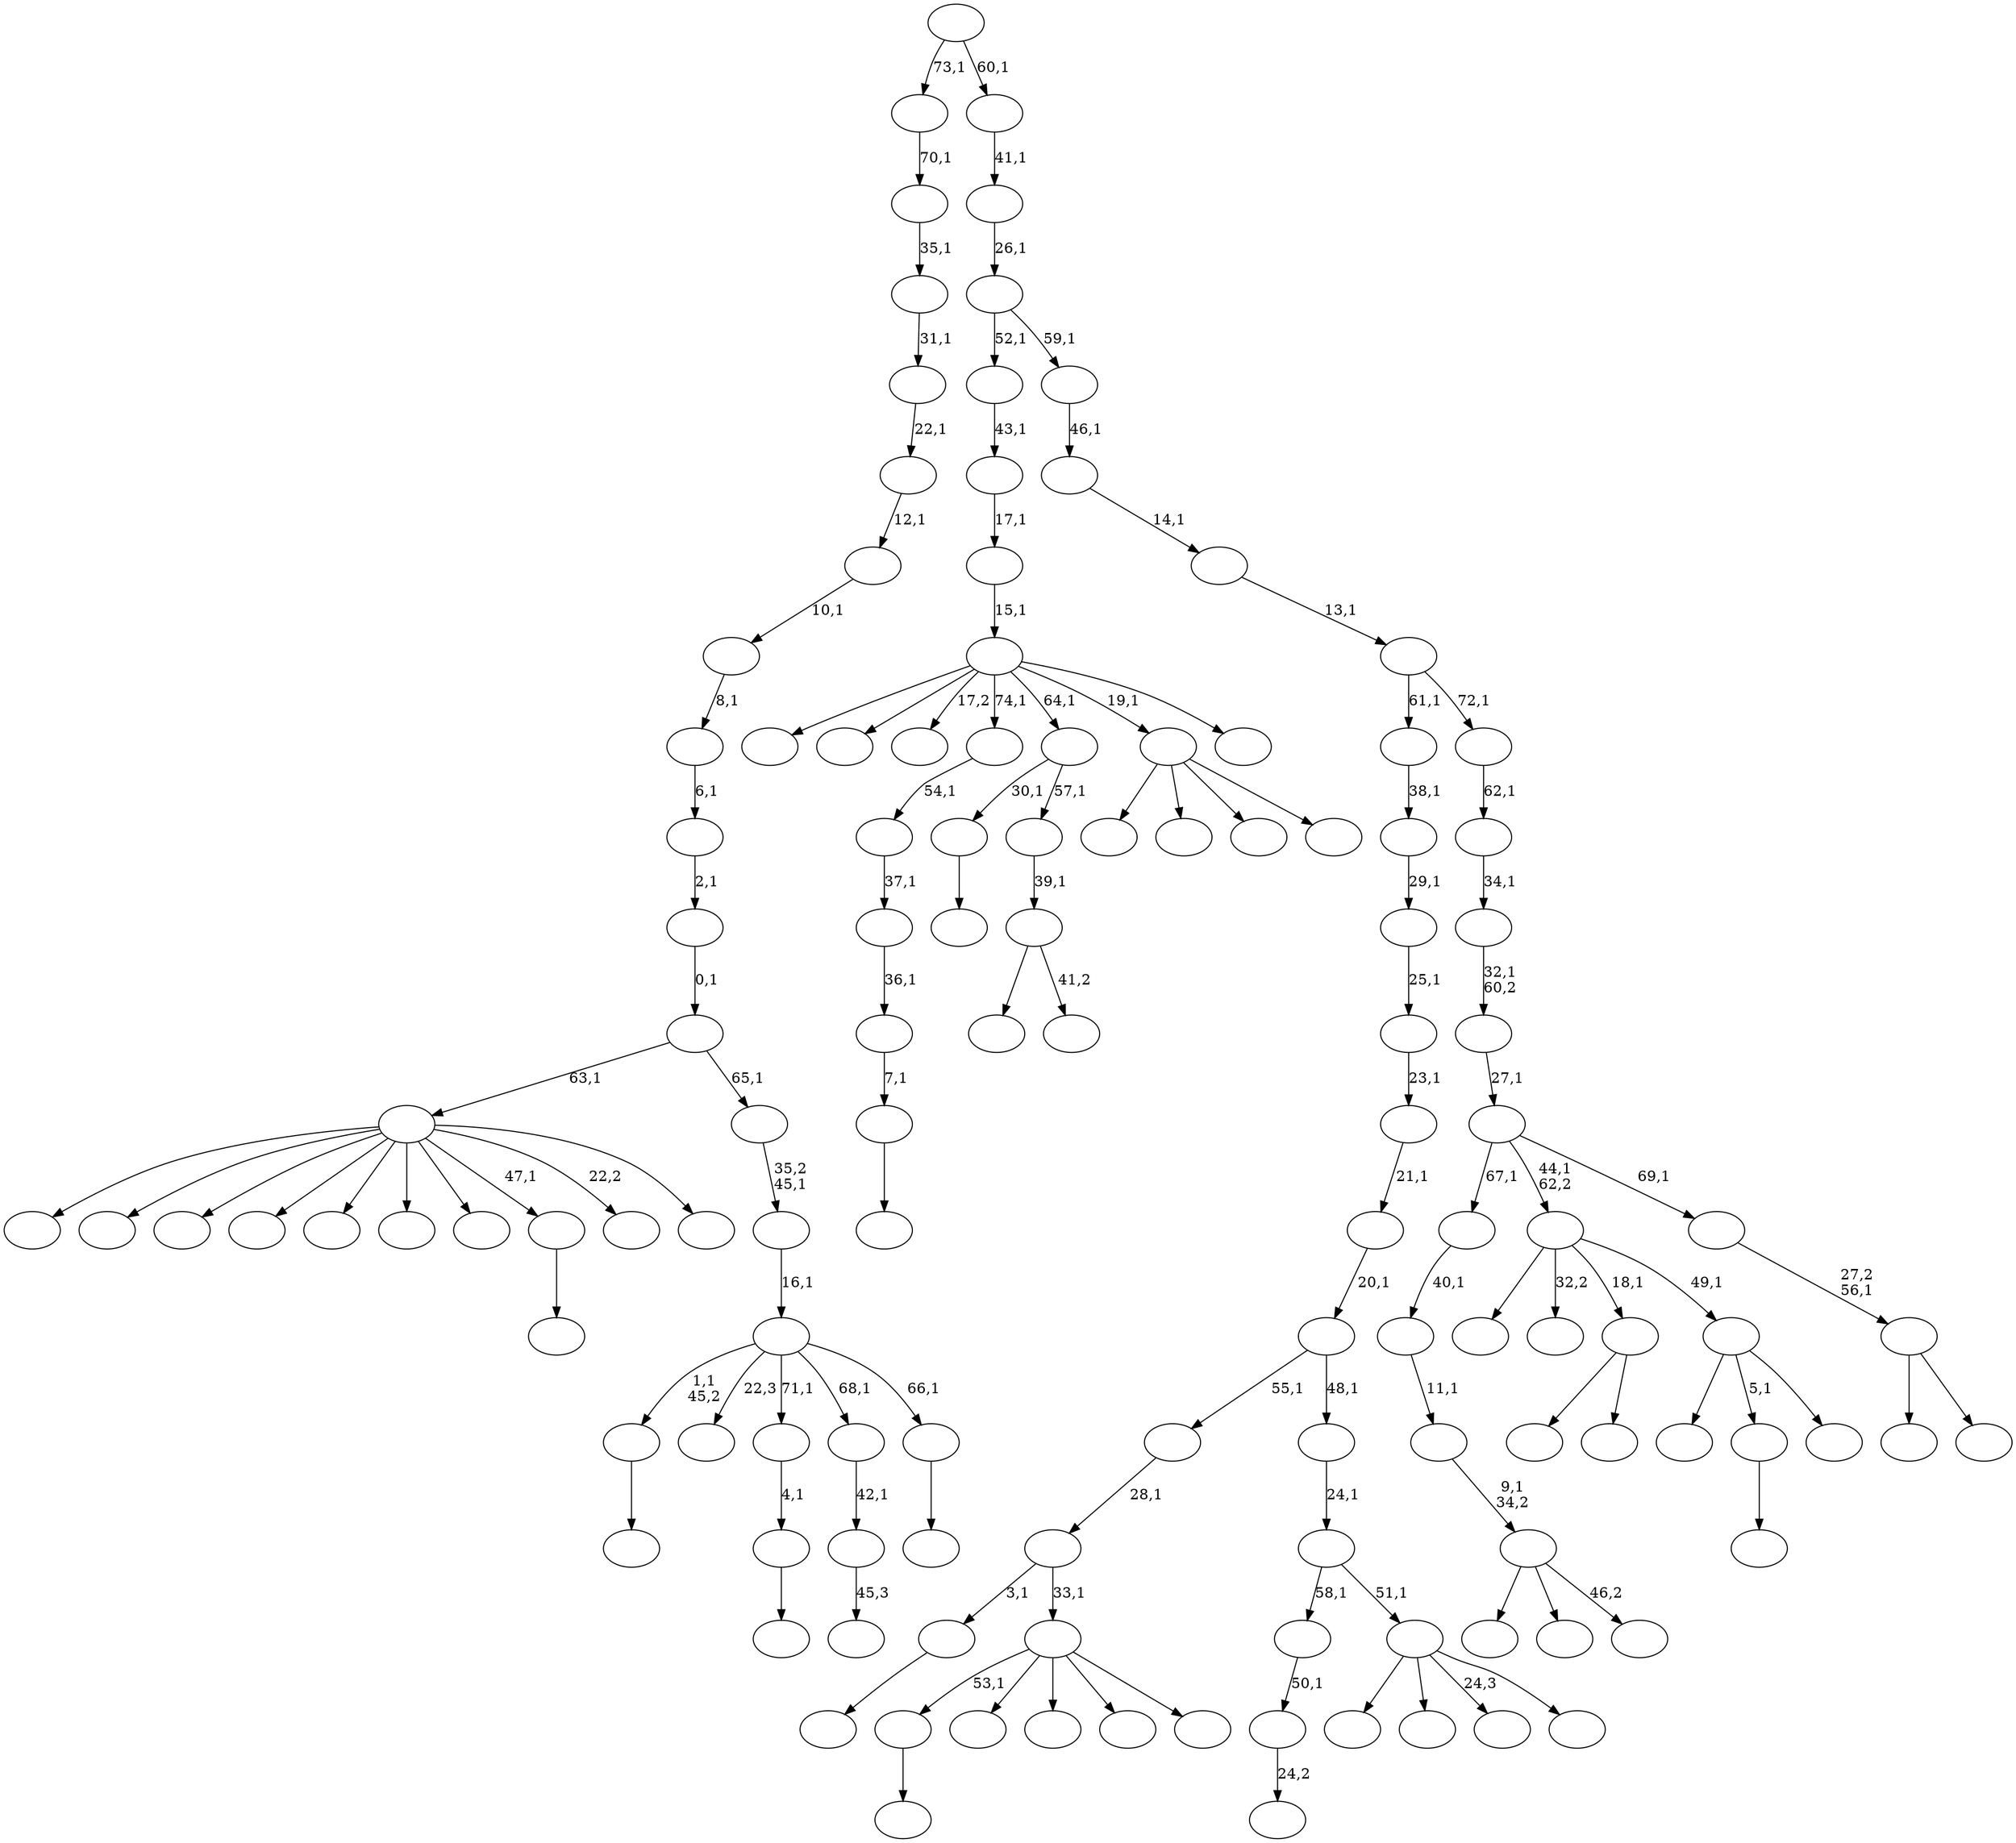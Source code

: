 digraph T {
	125 [label=""]
	124 [label=""]
	123 [label=""]
	122 [label=""]
	121 [label=""]
	120 [label=""]
	119 [label=""]
	118 [label=""]
	117 [label=""]
	116 [label=""]
	115 [label=""]
	114 [label=""]
	113 [label=""]
	112 [label=""]
	111 [label=""]
	110 [label=""]
	109 [label=""]
	108 [label=""]
	107 [label=""]
	106 [label=""]
	105 [label=""]
	104 [label=""]
	103 [label=""]
	102 [label=""]
	101 [label=""]
	100 [label=""]
	99 [label=""]
	98 [label=""]
	97 [label=""]
	96 [label=""]
	95 [label=""]
	94 [label=""]
	93 [label=""]
	92 [label=""]
	91 [label=""]
	90 [label=""]
	89 [label=""]
	88 [label=""]
	87 [label=""]
	86 [label=""]
	85 [label=""]
	84 [label=""]
	83 [label=""]
	82 [label=""]
	81 [label=""]
	80 [label=""]
	79 [label=""]
	78 [label=""]
	77 [label=""]
	76 [label=""]
	75 [label=""]
	74 [label=""]
	73 [label=""]
	72 [label=""]
	71 [label=""]
	70 [label=""]
	69 [label=""]
	68 [label=""]
	67 [label=""]
	66 [label=""]
	65 [label=""]
	64 [label=""]
	63 [label=""]
	62 [label=""]
	61 [label=""]
	60 [label=""]
	59 [label=""]
	58 [label=""]
	57 [label=""]
	56 [label=""]
	55 [label=""]
	54 [label=""]
	53 [label=""]
	52 [label=""]
	51 [label=""]
	50 [label=""]
	49 [label=""]
	48 [label=""]
	47 [label=""]
	46 [label=""]
	45 [label=""]
	44 [label=""]
	43 [label=""]
	42 [label=""]
	41 [label=""]
	40 [label=""]
	39 [label=""]
	38 [label=""]
	37 [label=""]
	36 [label=""]
	35 [label=""]
	34 [label=""]
	33 [label=""]
	32 [label=""]
	31 [label=""]
	30 [label=""]
	29 [label=""]
	28 [label=""]
	27 [label=""]
	26 [label=""]
	25 [label=""]
	24 [label=""]
	23 [label=""]
	22 [label=""]
	21 [label=""]
	20 [label=""]
	19 [label=""]
	18 [label=""]
	17 [label=""]
	16 [label=""]
	15 [label=""]
	14 [label=""]
	13 [label=""]
	12 [label=""]
	11 [label=""]
	10 [label=""]
	9 [label=""]
	8 [label=""]
	7 [label=""]
	6 [label=""]
	5 [label=""]
	4 [label=""]
	3 [label=""]
	2 [label=""]
	1 [label=""]
	0 [label=""]
	123 -> 124 [label=""]
	119 -> 120 [label=""]
	107 -> 108 [label=""]
	106 -> 107 [label="4,1"]
	97 -> 98 [label="24,2"]
	96 -> 97 [label="50,1"]
	92 -> 115 [label=""]
	92 -> 95 [label=""]
	92 -> 93 [label="46,2"]
	91 -> 92 [label="9,1\n34,2"]
	90 -> 91 [label="11,1"]
	89 -> 90 [label="40,1"]
	83 -> 84 [label=""]
	81 -> 82 [label=""]
	80 -> 81 [label="7,1"]
	79 -> 80 [label="36,1"]
	78 -> 79 [label="37,1"]
	77 -> 78 [label="54,1"]
	75 -> 111 [label=""]
	75 -> 76 [label=""]
	72 -> 100 [label=""]
	72 -> 73 [label="41,2"]
	71 -> 72 [label="39,1"]
	70 -> 83 [label="30,1"]
	70 -> 71 [label="57,1"]
	67 -> 68 [label=""]
	65 -> 66 [label=""]
	63 -> 125 [label=""]
	63 -> 122 [label=""]
	63 -> 85 [label=""]
	63 -> 64 [label=""]
	61 -> 123 [label="53,1"]
	61 -> 109 [label=""]
	61 -> 104 [label=""]
	61 -> 69 [label=""]
	61 -> 62 [label=""]
	60 -> 67 [label="3,1"]
	60 -> 61 [label="33,1"]
	59 -> 60 [label="28,1"]
	57 -> 58 [label=""]
	54 -> 55 [label="45,3"]
	53 -> 54 [label="42,1"]
	51 -> 121 [label=""]
	51 -> 112 [label=""]
	51 -> 103 [label=""]
	51 -> 99 [label=""]
	51 -> 94 [label=""]
	51 -> 88 [label=""]
	51 -> 86 [label=""]
	51 -> 57 [label="47,1"]
	51 -> 56 [label="22,2"]
	51 -> 52 [label=""]
	49 -> 74 [label=""]
	49 -> 65 [label="5,1"]
	49 -> 50 [label=""]
	48 -> 113 [label=""]
	48 -> 105 [label="32,2"]
	48 -> 75 [label="18,1"]
	48 -> 49 [label="49,1"]
	46 -> 118 [label=""]
	46 -> 114 [label=""]
	46 -> 101 [label="17,2"]
	46 -> 77 [label="74,1"]
	46 -> 70 [label="64,1"]
	46 -> 63 [label="19,1"]
	46 -> 47 [label=""]
	45 -> 46 [label="15,1"]
	44 -> 45 [label="17,1"]
	43 -> 44 [label="43,1"]
	41 -> 117 [label=""]
	41 -> 116 [label=""]
	41 -> 87 [label="24,3"]
	41 -> 42 [label=""]
	40 -> 96 [label="58,1"]
	40 -> 41 [label="51,1"]
	39 -> 40 [label="24,1"]
	38 -> 59 [label="55,1"]
	38 -> 39 [label="48,1"]
	37 -> 38 [label="20,1"]
	36 -> 37 [label="21,1"]
	35 -> 36 [label="23,1"]
	34 -> 35 [label="25,1"]
	33 -> 34 [label="29,1"]
	32 -> 33 [label="38,1"]
	30 -> 31 [label=""]
	29 -> 119 [label="1,1\n45,2"]
	29 -> 110 [label="22,3"]
	29 -> 106 [label="71,1"]
	29 -> 53 [label="68,1"]
	29 -> 30 [label="66,1"]
	28 -> 29 [label="16,1"]
	27 -> 28 [label="35,2\n45,1"]
	26 -> 51 [label="63,1"]
	26 -> 27 [label="65,1"]
	25 -> 26 [label="0,1"]
	24 -> 25 [label="2,1"]
	23 -> 24 [label="6,1"]
	22 -> 23 [label="8,1"]
	21 -> 22 [label="10,1"]
	20 -> 21 [label="12,1"]
	19 -> 20 [label="22,1"]
	18 -> 19 [label="31,1"]
	17 -> 18 [label="35,1"]
	16 -> 17 [label="70,1"]
	14 -> 102 [label=""]
	14 -> 15 [label=""]
	13 -> 14 [label="27,2\n56,1"]
	12 -> 89 [label="67,1"]
	12 -> 48 [label="44,1\n62,2"]
	12 -> 13 [label="69,1"]
	11 -> 12 [label="27,1"]
	10 -> 11 [label="32,1\n60,2"]
	9 -> 10 [label="34,1"]
	8 -> 9 [label="62,1"]
	7 -> 32 [label="61,1"]
	7 -> 8 [label="72,1"]
	6 -> 7 [label="13,1"]
	5 -> 6 [label="14,1"]
	4 -> 5 [label="46,1"]
	3 -> 43 [label="52,1"]
	3 -> 4 [label="59,1"]
	2 -> 3 [label="26,1"]
	1 -> 2 [label="41,1"]
	0 -> 16 [label="73,1"]
	0 -> 1 [label="60,1"]
}
